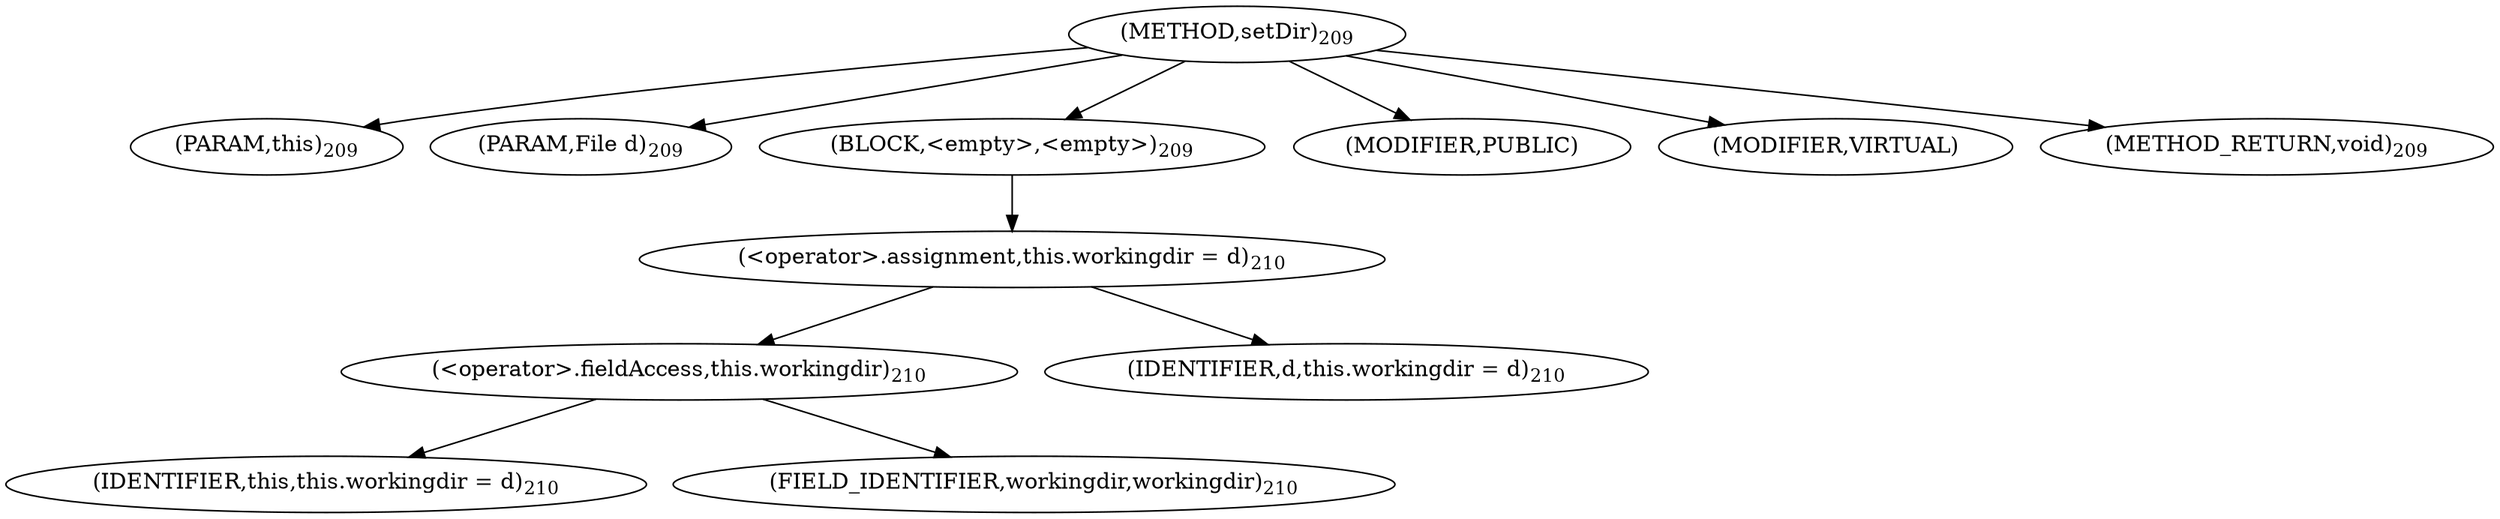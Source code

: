 digraph "setDir" {  
"319" [label = <(METHOD,setDir)<SUB>209</SUB>> ]
"17" [label = <(PARAM,this)<SUB>209</SUB>> ]
"320" [label = <(PARAM,File d)<SUB>209</SUB>> ]
"321" [label = <(BLOCK,&lt;empty&gt;,&lt;empty&gt;)<SUB>209</SUB>> ]
"322" [label = <(&lt;operator&gt;.assignment,this.workingdir = d)<SUB>210</SUB>> ]
"323" [label = <(&lt;operator&gt;.fieldAccess,this.workingdir)<SUB>210</SUB>> ]
"16" [label = <(IDENTIFIER,this,this.workingdir = d)<SUB>210</SUB>> ]
"324" [label = <(FIELD_IDENTIFIER,workingdir,workingdir)<SUB>210</SUB>> ]
"325" [label = <(IDENTIFIER,d,this.workingdir = d)<SUB>210</SUB>> ]
"326" [label = <(MODIFIER,PUBLIC)> ]
"327" [label = <(MODIFIER,VIRTUAL)> ]
"328" [label = <(METHOD_RETURN,void)<SUB>209</SUB>> ]
  "319" -> "17" 
  "319" -> "320" 
  "319" -> "321" 
  "319" -> "326" 
  "319" -> "327" 
  "319" -> "328" 
  "321" -> "322" 
  "322" -> "323" 
  "322" -> "325" 
  "323" -> "16" 
  "323" -> "324" 
}
